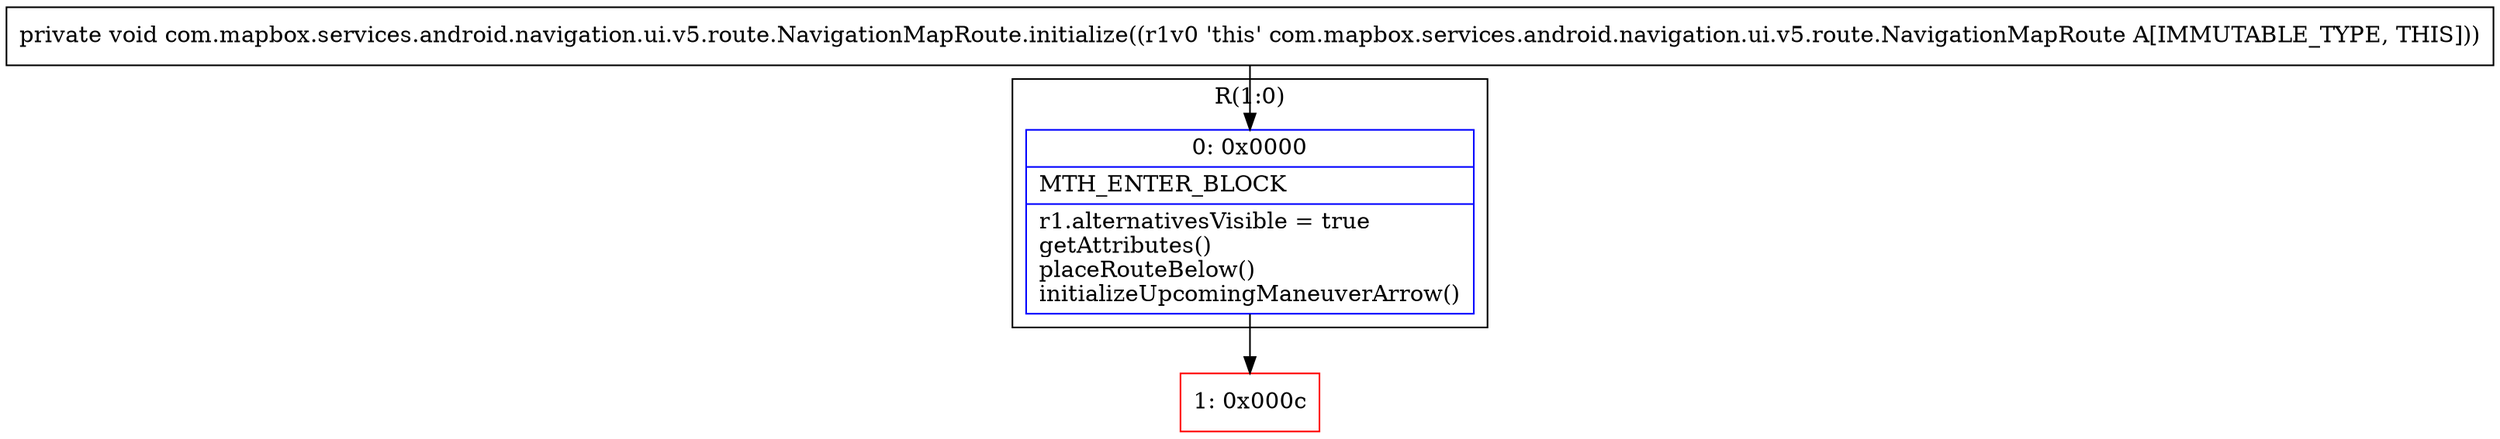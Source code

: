 digraph "CFG forcom.mapbox.services.android.navigation.ui.v5.route.NavigationMapRoute.initialize()V" {
subgraph cluster_Region_267081473 {
label = "R(1:0)";
node [shape=record,color=blue];
Node_0 [shape=record,label="{0\:\ 0x0000|MTH_ENTER_BLOCK\l|r1.alternativesVisible = true\lgetAttributes()\lplaceRouteBelow()\linitializeUpcomingManeuverArrow()\l}"];
}
Node_1 [shape=record,color=red,label="{1\:\ 0x000c}"];
MethodNode[shape=record,label="{private void com.mapbox.services.android.navigation.ui.v5.route.NavigationMapRoute.initialize((r1v0 'this' com.mapbox.services.android.navigation.ui.v5.route.NavigationMapRoute A[IMMUTABLE_TYPE, THIS])) }"];
MethodNode -> Node_0;
Node_0 -> Node_1;
}

